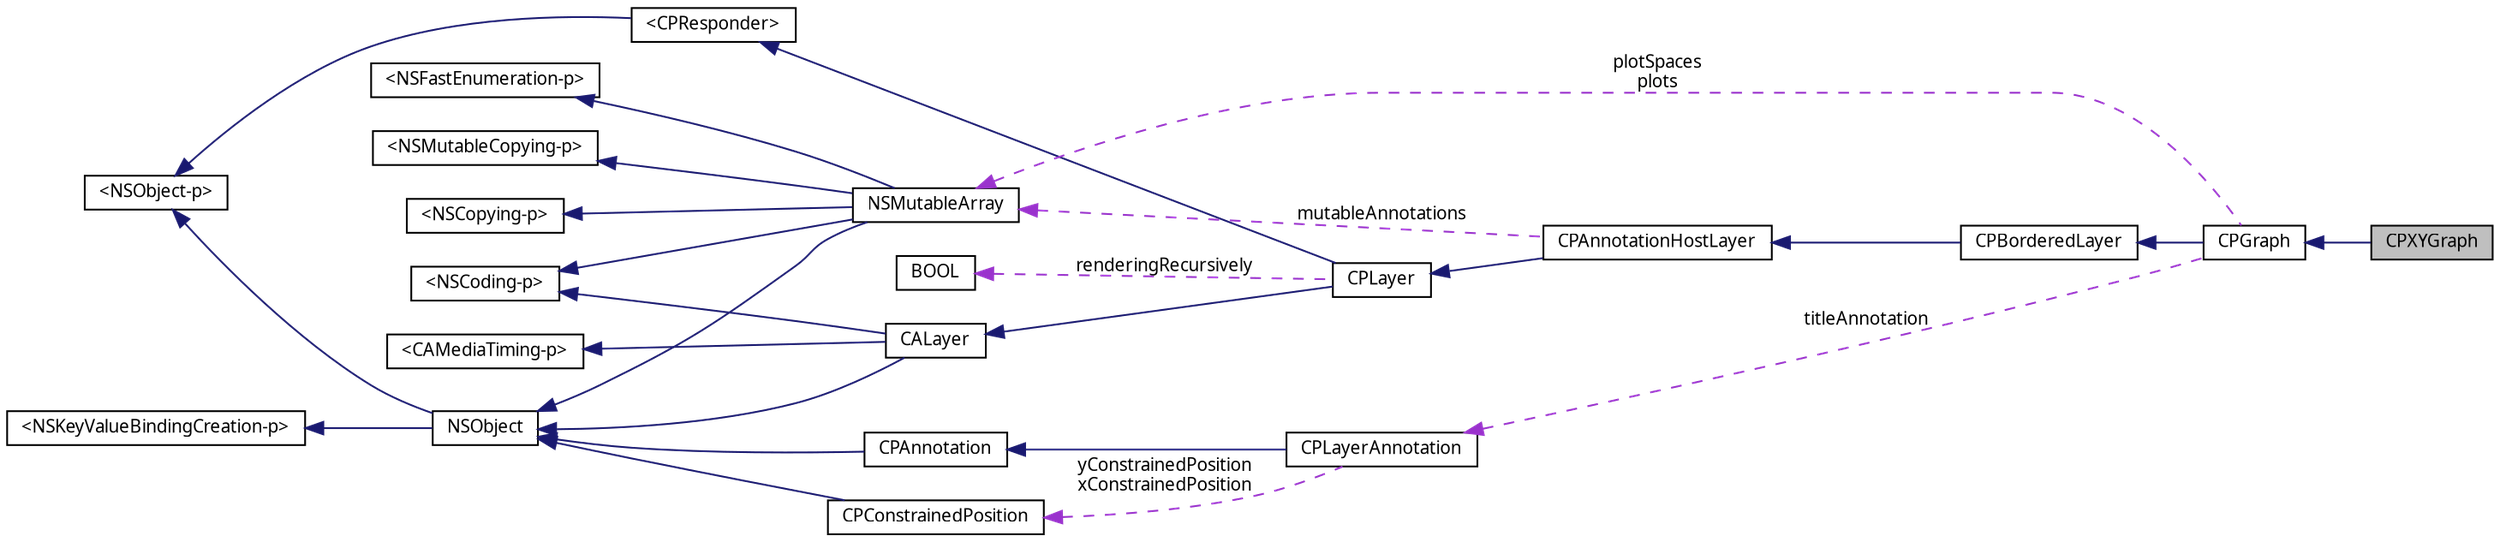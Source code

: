 digraph G
{
  bgcolor="transparent";
  edge [fontname="Lucinda Grande",fontsize="10",labelfontname="Lucinda Grande",labelfontsize="10"];
  node [fontname="Lucinda Grande",fontsize="10",shape=record];
  rankdir=LR;
  Node1 [label="CPXYGraph",height=0.2,width=0.4,color="black", fillcolor="grey75", style="filled" fontcolor="black"];
  Node2 -> Node1 [dir=back,color="midnightblue",fontsize="10",style="solid",fontname="Lucinda Grande"];
  Node2 [label="CPGraph",height=0.2,width=0.4,color="black",URL="$interface_c_p_graph.html",tooltip="An abstract graph class."];
  Node3 -> Node2 [dir=back,color="midnightblue",fontsize="10",style="solid",fontname="Lucinda Grande"];
  Node3 [label="CPBorderedLayer",height=0.2,width=0.4,color="black",URL="$interface_c_p_bordered_layer.html",tooltip="A layer with rounded corners."];
  Node4 -> Node3 [dir=back,color="midnightblue",fontsize="10",style="solid",fontname="Lucinda Grande"];
  Node4 [label="CPAnnotationHostLayer",height=0.2,width=0.4,color="black",URL="$interface_c_p_annotation_host_layer.html",tooltip="An annotation host layer is a container layer for annotations."];
  Node5 -> Node4 [dir=back,color="midnightblue",fontsize="10",style="solid",fontname="Lucinda Grande"];
  Node5 [label="CPLayer",height=0.2,width=0.4,color="black",URL="$interface_c_p_layer.html",tooltip="Base class for all Core Animation layers in Core Plot."];
  Node6 -> Node5 [dir=back,color="midnightblue",fontsize="10",style="solid",fontname="Lucinda Grande"];
  Node6 [label="CALayer",height=0.2,width=0.4,color="black",URL="doxygen-cocoa-tags.xml$http://developer.apple.com/documentation/GraphicsImaging/Reference/CALayer_class/Introduction/Introduction.html"];
  Node7 -> Node6 [dir=back,color="midnightblue",fontsize="10",style="solid",fontname="Lucinda Grande"];
  Node7 [label="NSObject",height=0.2,width=0.4,color="black",URL="doxygen-cocoa-tags.xml$http://developer.apple.com/documentation/Cocoa/Reference/Foundation/Classes/NSObject_Class/Reference/Reference.html"];
  Node8 -> Node7 [dir=back,color="midnightblue",fontsize="10",style="solid",fontname="Lucinda Grande"];
  Node8 [label="\<NSObject-p\>",height=0.2,width=0.4,color="black",URL="doxygen-cocoa-tags.xml$http://developer.apple.com/documentation/Cocoa/Reference/Foundation/Protocols/NSObject_Protocol/Reference/NSObject.html"];
  Node9 -> Node7 [dir=back,color="midnightblue",fontsize="10",style="solid",fontname="Lucinda Grande"];
  Node9 [label="\<NSKeyValueBindingCreation-p\>",height=0.2,width=0.4,color="black",URL="doxygen-cocoa-tags.xml$http://developer.apple.com/documentation/Cocoa/Reference/ApplicationKit/Protocols/NSKeyValueBindingCreation_Protocol/Reference/Reference.html"];
  Node10 -> Node6 [dir=back,color="midnightblue",fontsize="10",style="solid",fontname="Lucinda Grande"];
  Node10 [label="\<NSCoding-p\>",height=0.2,width=0.4,color="black",URL="doxygen-cocoa-tags.xml$http://developer.apple.com/documentation/Cocoa/Reference/Foundation/Protocols/NSCoding_Protocol/Reference/Reference.html"];
  Node11 -> Node6 [dir=back,color="midnightblue",fontsize="10",style="solid",fontname="Lucinda Grande"];
  Node11 [label="\<CAMediaTiming-p\>",height=0.2,width=0.4,color="black",URL="doxygen-cocoa-tags.xml$http://developer.apple.com/documentation/GraphicsImaging/Reference/CAMediaTiming_protocol/Introduction/Introduction.html"];
  Node12 -> Node5 [dir=back,color="midnightblue",fontsize="10",style="solid",fontname="Lucinda Grande"];
  Node12 [label="\<CPResponder\>",height=0.2,width=0.4,color="black",URL="$protocol_c_p_responder-p.html",tooltip="The basis of all event processing in Core Plot."];
  Node8 -> Node12 [dir=back,color="midnightblue",fontsize="10",style="solid",fontname="Lucinda Grande"];
  Node13 -> Node5 [dir=back,color="darkorchid3",fontsize="10",style="dashed",label="renderingRecursively",fontname="Lucinda Grande"];
  Node13 [label="BOOL",height=0.2,width=0.4,color="black",URL="doxygen-cocoa-tags.xml$http://developer.apple.com/mac/library/documentation/Cocoa/Reference/ObjCRuntimeRef/Reference/reference.html"];
  Node14 -> Node4 [dir=back,color="darkorchid3",fontsize="10",style="dashed",label="mutableAnnotations",fontname="Lucinda Grande"];
  Node14 [label="NSMutableArray",height=0.2,width=0.4,color="black",URL="doxygen-cocoa-tags.xml$http://developer.apple.com/documentation/Cocoa/Reference/Foundation/Classes/NSMutableArray_Class/Reference/Reference.html"];
  Node7 -> Node14 [dir=back,color="midnightblue",fontsize="10",style="solid",fontname="Lucinda Grande"];
  Node10 -> Node14 [dir=back,color="midnightblue",fontsize="10",style="solid",fontname="Lucinda Grande"];
  Node15 -> Node14 [dir=back,color="midnightblue",fontsize="10",style="solid",fontname="Lucinda Grande"];
  Node15 [label="\<NSCopying-p\>",height=0.2,width=0.4,color="black",URL="doxygen-cocoa-tags.xml$http://developer.apple.com/documentation/Cocoa/Reference/Foundation/Protocols/NSCopying_Protocol/Reference/Reference.html"];
  Node16 -> Node14 [dir=back,color="midnightblue",fontsize="10",style="solid",fontname="Lucinda Grande"];
  Node16 [label="\<NSFastEnumeration-p\>",height=0.2,width=0.4,color="black",URL="doxygen-cocoa-tags.xml$http://developer.apple.com/documentation/Cocoa/Reference/NSFastEnumeration_protocol/Reference/NSFastEnumeration.html"];
  Node17 -> Node14 [dir=back,color="midnightblue",fontsize="10",style="solid",fontname="Lucinda Grande"];
  Node17 [label="\<NSMutableCopying-p\>",height=0.2,width=0.4,color="black",URL="doxygen-cocoa-tags.xml$http://developer.apple.com/documentation/Cocoa/Reference/Foundation/Protocols/NSMutableCopying_Protocol/Reference/Reference.html"];
  Node18 -> Node2 [dir=back,color="darkorchid3",fontsize="10",style="dashed",label="titleAnnotation",fontname="Lucinda Grande"];
  Node18 [label="CPLayerAnnotation",height=0.2,width=0.4,color="black",URL="$interface_c_p_layer_annotation.html",tooltip="Positions a content layer relative to some anchor point in a reference layer."];
  Node19 -> Node18 [dir=back,color="midnightblue",fontsize="10",style="solid",fontname="Lucinda Grande"];
  Node19 [label="CPAnnotation",height=0.2,width=0.4,color="black",URL="$interface_c_p_annotation.html",tooltip="An annotation positions a content layer relative to some anchor point."];
  Node7 -> Node19 [dir=back,color="midnightblue",fontsize="10",style="solid",fontname="Lucinda Grande"];
  Node20 -> Node18 [dir=back,color="darkorchid3",fontsize="10",style="dashed",label="yConstrainedPosition\nxConstrainedPosition",fontname="Lucinda Grande"];
  Node20 [label="CPConstrainedPosition",height=0.2,width=0.4,color="black",URL="$interface_c_p_constrained_position.html",tooltip="Implements a spring and strut positioning algorithm for one dimension."];
  Node7 -> Node20 [dir=back,color="midnightblue",fontsize="10",style="solid",fontname="Lucinda Grande"];
  Node14 -> Node2 [dir=back,color="darkorchid3",fontsize="10",style="dashed",label="plotSpaces\nplots",fontname="Lucinda Grande"];
}
